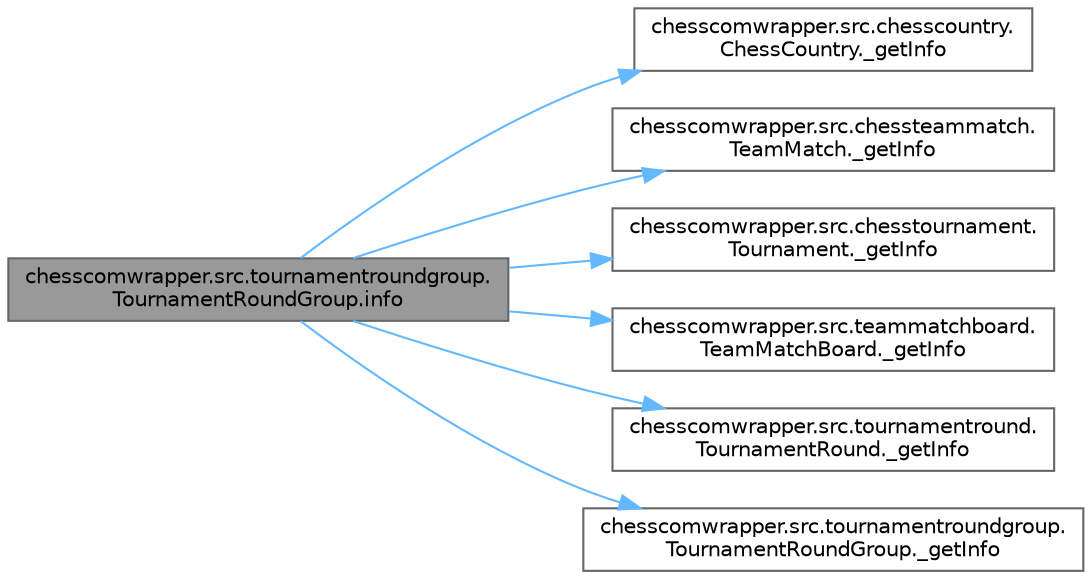 digraph "chesscomwrapper.src.tournamentroundgroup.TournamentRoundGroup.info"
{
 // LATEX_PDF_SIZE
  bgcolor="transparent";
  edge [fontname=Helvetica,fontsize=10,labelfontname=Helvetica,labelfontsize=10];
  node [fontname=Helvetica,fontsize=10,shape=box,height=0.2,width=0.4];
  rankdir="LR";
  Node1 [label="chesscomwrapper.src.tournamentroundgroup.\lTournamentRoundGroup.info",height=0.2,width=0.4,color="gray40", fillcolor="grey60", style="filled", fontcolor="black",tooltip=" "];
  Node1 -> Node2 [color="steelblue1",style="solid"];
  Node2 [label="chesscomwrapper.src.chesscountry.\lChessCountry._getInfo",height=0.2,width=0.4,color="grey40", fillcolor="white", style="filled",URL="$classchesscomwrapper_1_1src_1_1chesscountry_1_1_chess_country.html#a8c2099672099b18151986bbdf3a0c13d",tooltip=" "];
  Node1 -> Node3 [color="steelblue1",style="solid"];
  Node3 [label="chesscomwrapper.src.chessteammatch.\lTeamMatch._getInfo",height=0.2,width=0.4,color="grey40", fillcolor="white", style="filled",URL="$classchesscomwrapper_1_1src_1_1chessteammatch_1_1_team_match.html#a6c8b0911d2892be3d8c375db5430ff3f",tooltip=" "];
  Node1 -> Node4 [color="steelblue1",style="solid"];
  Node4 [label="chesscomwrapper.src.chesstournament.\lTournament._getInfo",height=0.2,width=0.4,color="grey40", fillcolor="white", style="filled",URL="$classchesscomwrapper_1_1src_1_1chesstournament_1_1_tournament.html#acc4dff3d42e3a6bfd74792befb18ae6f",tooltip=" "];
  Node1 -> Node5 [color="steelblue1",style="solid"];
  Node5 [label="chesscomwrapper.src.teammatchboard.\lTeamMatchBoard._getInfo",height=0.2,width=0.4,color="grey40", fillcolor="white", style="filled",URL="$classchesscomwrapper_1_1src_1_1teammatchboard_1_1_team_match_board.html#a7665e112890ac92cf3a6b5bd823fa3b7",tooltip=" "];
  Node1 -> Node6 [color="steelblue1",style="solid"];
  Node6 [label="chesscomwrapper.src.tournamentround.\lTournamentRound._getInfo",height=0.2,width=0.4,color="grey40", fillcolor="white", style="filled",URL="$classchesscomwrapper_1_1src_1_1tournamentround_1_1_tournament_round.html#a4bfd7b679a9f4399a73a5b7304d56e20",tooltip=" "];
  Node1 -> Node7 [color="steelblue1",style="solid"];
  Node7 [label="chesscomwrapper.src.tournamentroundgroup.\lTournamentRoundGroup._getInfo",height=0.2,width=0.4,color="grey40", fillcolor="white", style="filled",URL="$classchesscomwrapper_1_1src_1_1tournamentroundgroup_1_1_tournament_round_group.html#a940cd9c61f0014f0118fa53cf2e53083",tooltip=" "];
}
